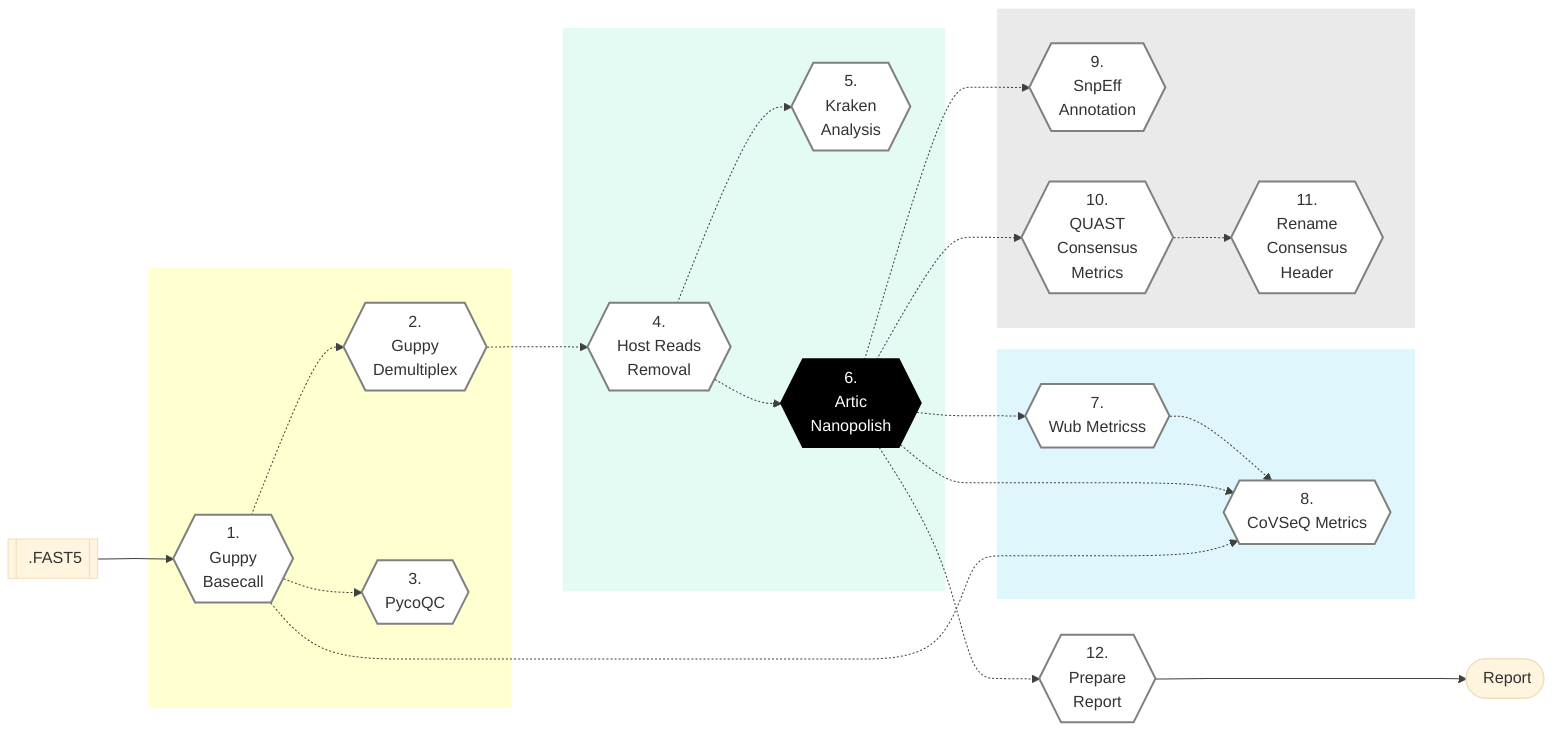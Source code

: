 %%{init: {'theme': 'base', 'themeVariables': { 'lineColor': '#404040'}}}%%

        %% GenPipes Schema for nanopore_covseq.py -t basecall
        %% Ref: https://bitbucket.org/mugqic/genpipes/src/master/pipelines/nanopore_covseq/
        %% Author Shaloo Shalini <shalz@hotmail.com>

        graph LR
          Node1{{ 1.<br/> Guppy <br/> Basecall }}:::nodefill
          Node2{{ 2.<br/> Guppy <br/> Demultiplex }}:::nodefill
          Node3{{ 3.<br/> PycoQC}}:::nodefill
          Node4{{ 4.<br/> Host Reads <br/> Removal }}:::nodefill
          Node5{{ 5.<br/> Kraken <br/> Analysis }}:::nodefill
          Node6{{ 6.<br/> Artic <br/> Nanopolish }}:::nodefillblack
          Node7{{ 7.<br/> Wub Metricss }}:::nodefill
          Node8{{ 8.<br/> CoVSeQ Metrics }}:::nodefill
          Node9{{ 9.<br/> SnpEff <br/> Annotation }}:::nodefill
          Node10{{ 10.<br/> QUAST <br/> Consensus <br/> Metrics }}:::nodefill
          Node11{{ 11.<br/> Rename <br/> Consensus <br/> Header }}:::nodefill
          Node12{{ 12.<br/> Prepare <br/> Report }}:::nodefill
          Output([fa:fa-sticky-note-o Report ])

          Input[[fa:fa-file-archive-o .FAST5]] --> Node1
          Node1 -.-> Node2 & Node3 & Node8
          Node2 -.-> Node4 -.-> Node5 & Node6
          Node6 -.-> Node7 & Node8 & Node9 & Node10 & Node12
          Node7 -.-> Node8
          Node10 -.-> Node11
          Node12 ---> Output
          subgraph basecalling[" "]
            Node1
            Node2
            Node3
          end
          subgraph preprocessing[" "]
            Node4
            Node5
            Node6
          end
          subgraph metrics[" "]
            Node7
            Node8
          end
          subgraph consensus[" "]
            Node9
            Node10
            Node11
          end
          classDef yRect fill:#ffffcf,stroke:white
          class basecalling yRect
          classDef greenRect fill:#E4FBF4,stroke:white
          class preprocessing greenRect
          classDef blueRect fill:#DEF6FC,stroke:white
          class metrics blueRect
          classDef greyRect fill:#EAEAEA,stroke:white
          class consensus greyRect
          classDef nodefill fill:#ffffff,stroke:gray,stroke-width:2px
          classDef nodefillblack fill:black,stroke:black,color:white,stroke-width:2px